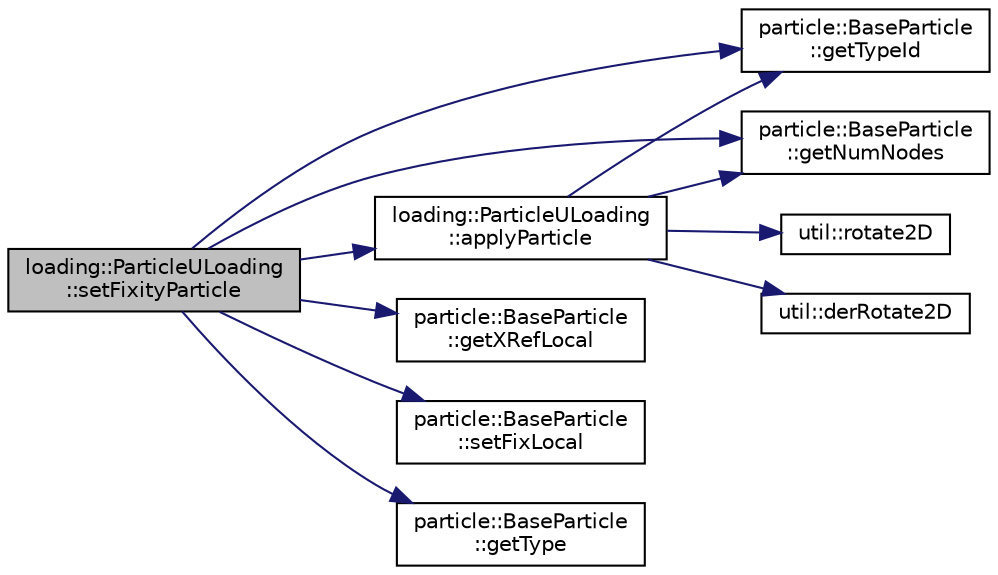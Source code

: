 digraph "loading::ParticleULoading::setFixityParticle"
{
  edge [fontname="Helvetica",fontsize="10",labelfontname="Helvetica",labelfontsize="10"];
  node [fontname="Helvetica",fontsize="10",shape=record];
  rankdir="LR";
  Node19 [label="loading::ParticleULoading\l::setFixityParticle",height=0.2,width=0.4,color="black", fillcolor="grey75", style="filled", fontcolor="black"];
  Node19 -> Node20 [color="midnightblue",fontsize="10",style="solid",fontname="Helvetica"];
  Node20 [label="particle::BaseParticle\l::getTypeId",height=0.2,width=0.4,color="black", fillcolor="white", style="filled",URL="$classparticle_1_1BaseParticle.html#aa369eb38bfda094cdb3243a97b8075bc",tooltip="Get id among the group of object in the same type as this. "];
  Node19 -> Node21 [color="midnightblue",fontsize="10",style="solid",fontname="Helvetica"];
  Node21 [label="particle::BaseParticle\l::getNumNodes",height=0.2,width=0.4,color="black", fillcolor="white", style="filled",URL="$classparticle_1_1BaseParticle.html#a40cf9f658ae9988d90acbc6dcda9bda0",tooltip="Get the number of nodes. "];
  Node19 -> Node22 [color="midnightblue",fontsize="10",style="solid",fontname="Helvetica"];
  Node22 [label="particle::BaseParticle\l::getXRefLocal",height=0.2,width=0.4,color="black", fillcolor="white", style="filled",URL="$classparticle_1_1BaseParticle.html#a8cb99a2e2ea56e1d723481b43e050d7b",tooltip="Get reference coordinate of the node given node&#39;s local id. "];
  Node19 -> Node23 [color="midnightblue",fontsize="10",style="solid",fontname="Helvetica"];
  Node23 [label="particle::BaseParticle\l::setFixLocal",height=0.2,width=0.4,color="black", fillcolor="white", style="filled",URL="$classparticle_1_1BaseParticle.html#a09909c66edc69bc6455d854576fa99db",tooltip="Set fixity of the node given node&#39;s local id. "];
  Node19 -> Node24 [color="midnightblue",fontsize="10",style="solid",fontname="Helvetica"];
  Node24 [label="particle::BaseParticle\l::getType",height=0.2,width=0.4,color="black", fillcolor="white", style="filled",URL="$classparticle_1_1BaseParticle.html#a2bdd391f106eaae26a53a4f0ee5953c8",tooltip="Get type of this object. "];
  Node19 -> Node25 [color="midnightblue",fontsize="10",style="solid",fontname="Helvetica"];
  Node25 [label="loading::ParticleULoading\l::applyParticle",height=0.2,width=0.4,color="black", fillcolor="white", style="filled",URL="$classloading_1_1ParticleULoading.html#a73a3cb3c8b70199eee0c6ee3f61ee125",tooltip="Applies displacement boundary condition. "];
  Node25 -> Node20 [color="midnightblue",fontsize="10",style="solid",fontname="Helvetica"];
  Node25 -> Node21 [color="midnightblue",fontsize="10",style="solid",fontname="Helvetica"];
  Node25 -> Node26 [color="midnightblue",fontsize="10",style="solid",fontname="Helvetica"];
  Node26 [label="util::rotate2D",height=0.2,width=0.4,color="black", fillcolor="white", style="filled",URL="$namespaceutil.html#a2d74dcc9e380437472ba9a7be69dc585",tooltip="Rotates a vector in xy-plane assuming ACW convention. "];
  Node25 -> Node27 [color="midnightblue",fontsize="10",style="solid",fontname="Helvetica"];
  Node27 [label="util::derRotate2D",height=0.2,width=0.4,color="black", fillcolor="white", style="filled",URL="$namespaceutil.html#ab7d5682092a46bbda25e06c4d5b41e6a",tooltip="Computes derivative of rotation wrt to time. "];
}
